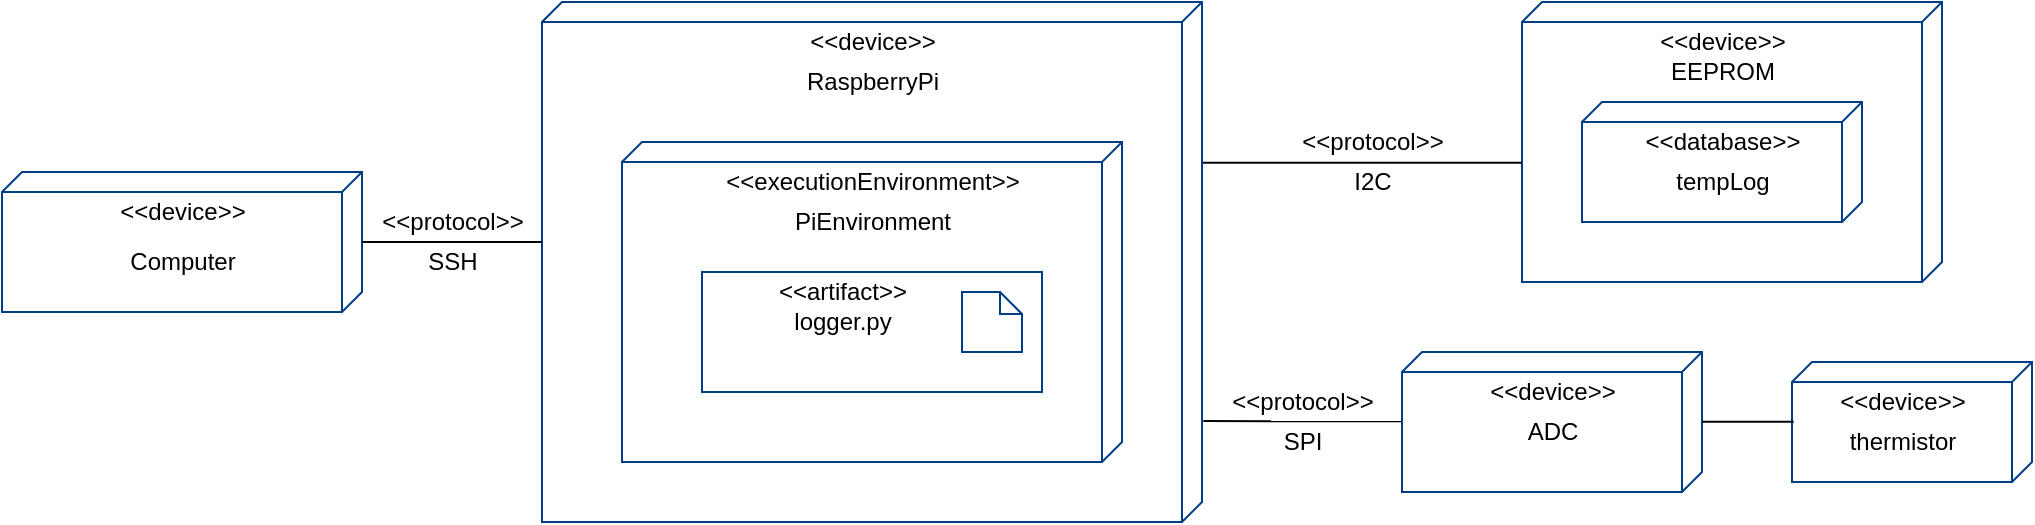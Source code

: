 <mxfile version="13.9.2" type="device"><diagram id="BhlBeCLzsTcZEzZjlle3" name="Page-1"><mxGraphModel dx="1240" dy="654" grid="1" gridSize="10" guides="1" tooltips="1" connect="1" arrows="1" fold="1" page="1" pageScale="1" pageWidth="1169" pageHeight="827" math="0" shadow="0"><root><mxCell id="0"/><mxCell id="1" parent="0"/><mxCell id="f9ycwkltQdFqpmuDAMo4-1" value="" style="verticalAlign=top;align=center;spacingTop=8;spacingLeft=2;spacingRight=12;shape=cube;size=10;direction=south;fontStyle=4;html=1;strokeColor=#003F88;" vertex="1" parent="1"><mxGeometry x="350" y="80" width="330" height="260" as="geometry"/></mxCell><mxCell id="f9ycwkltQdFqpmuDAMo4-2" value="&amp;lt;&amp;lt;device&amp;gt;&amp;gt;" style="text;html=1;align=center;verticalAlign=middle;resizable=0;points=[];autosize=1;" vertex="1" parent="1"><mxGeometry x="474.998" y="90" width="80" height="20" as="geometry"/></mxCell><mxCell id="f9ycwkltQdFqpmuDAMo4-3" value="RaspberryPi" style="text;html=1;align=center;verticalAlign=middle;resizable=0;points=[];autosize=1;" vertex="1" parent="1"><mxGeometry x="474.998" y="110" width="80" height="20" as="geometry"/></mxCell><mxCell id="f9ycwkltQdFqpmuDAMo4-4" value="&lt;div&gt;&lt;br&gt;&lt;/div&gt;" style="verticalAlign=top;align=center;spacingTop=8;spacingLeft=2;spacingRight=12;shape=cube;size=10;direction=south;fontStyle=4;html=1;strokeColor=#003F88;" vertex="1" parent="1"><mxGeometry x="390" y="150" width="250" height="160" as="geometry"/></mxCell><mxCell id="f9ycwkltQdFqpmuDAMo4-5" value="&amp;lt;&amp;lt;executionEnvironment&amp;gt;&amp;gt;" style="text;html=1;align=center;verticalAlign=middle;resizable=0;points=[];autosize=1;" vertex="1" parent="1"><mxGeometry x="435" y="160" width="160" height="20" as="geometry"/></mxCell><mxCell id="f9ycwkltQdFqpmuDAMo4-6" value="PiEnvironment" style="text;html=1;align=center;verticalAlign=middle;resizable=0;points=[];autosize=1;" vertex="1" parent="1"><mxGeometry x="470" y="180" width="90" height="20" as="geometry"/></mxCell><mxCell id="f9ycwkltQdFqpmuDAMo4-7" value="" style="html=1;align=center;strokeColor=#003F88;" vertex="1" parent="1"><mxGeometry x="430" y="215" width="170" height="60" as="geometry"/></mxCell><mxCell id="f9ycwkltQdFqpmuDAMo4-8" value="&amp;lt;&amp;lt;artifact&amp;gt;&amp;gt;" style="text;html=1;align=center;verticalAlign=middle;resizable=0;points=[];autosize=1;" vertex="1" parent="1"><mxGeometry x="460" y="215" width="80" height="20" as="geometry"/></mxCell><mxCell id="f9ycwkltQdFqpmuDAMo4-9" value="logger.py" style="text;html=1;align=center;verticalAlign=middle;resizable=0;points=[];autosize=1;" vertex="1" parent="1"><mxGeometry x="470" y="230" width="60" height="20" as="geometry"/></mxCell><mxCell id="f9ycwkltQdFqpmuDAMo4-10" value="" style="shape=note2;boundedLbl=1;whiteSpace=wrap;html=1;size=11;verticalAlign=top;align=center;strokeColor=#003F88;" vertex="1" parent="1"><mxGeometry x="560" y="225" width="30" height="30" as="geometry"/></mxCell><mxCell id="f9ycwkltQdFqpmuDAMo4-11" value="" style="verticalAlign=top;align=center;spacingTop=8;spacingLeft=2;spacingRight=12;shape=cube;size=10;direction=south;fontStyle=4;html=1;strokeColor=#003F88;" vertex="1" parent="1"><mxGeometry x="840" y="80" width="210" height="140" as="geometry"/></mxCell><mxCell id="f9ycwkltQdFqpmuDAMo4-12" value="&amp;lt;&amp;lt;device&amp;gt;&amp;gt;" style="text;html=1;align=center;verticalAlign=middle;resizable=0;points=[];autosize=1;" vertex="1" parent="1"><mxGeometry x="900" y="90" width="80" height="20" as="geometry"/></mxCell><mxCell id="f9ycwkltQdFqpmuDAMo4-13" value="EEPROM" style="text;html=1;align=center;verticalAlign=middle;resizable=0;points=[];autosize=1;" vertex="1" parent="1"><mxGeometry x="905" y="105" width="70" height="20" as="geometry"/></mxCell><mxCell id="f9ycwkltQdFqpmuDAMo4-14" value="" style="verticalAlign=top;align=center;spacingTop=8;spacingLeft=2;spacingRight=12;shape=cube;size=10;direction=south;fontStyle=4;html=1;strokeColor=#003F88;" vertex="1" parent="1"><mxGeometry x="870" y="130" width="140" height="60" as="geometry"/></mxCell><mxCell id="f9ycwkltQdFqpmuDAMo4-15" value="&amp;lt;&amp;lt;database&amp;gt;&amp;gt;" style="text;html=1;align=center;verticalAlign=middle;resizable=0;points=[];autosize=1;" vertex="1" parent="1"><mxGeometry x="895" y="140" width="90" height="20" as="geometry"/></mxCell><mxCell id="f9ycwkltQdFqpmuDAMo4-16" value="tempLog" style="text;html=1;align=center;verticalAlign=middle;resizable=0;points=[];autosize=1;" vertex="1" parent="1"><mxGeometry x="910" y="160" width="60" height="20" as="geometry"/></mxCell><mxCell id="f9ycwkltQdFqpmuDAMo4-17" value="" style="endArrow=none;html=1;exitX=0.309;exitY=-0.001;exitDx=0;exitDy=0;exitPerimeter=0;entryX=0.574;entryY=1;entryDx=0;entryDy=0;entryPerimeter=0;" edge="1" parent="1" source="f9ycwkltQdFqpmuDAMo4-1" target="f9ycwkltQdFqpmuDAMo4-11"><mxGeometry width="50" height="50" relative="1" as="geometry"><mxPoint x="710" y="220" as="sourcePoint"/><mxPoint x="760" y="170" as="targetPoint"/></mxGeometry></mxCell><mxCell id="f9ycwkltQdFqpmuDAMo4-18" value="&amp;lt;&amp;lt;protocol&amp;gt;&amp;gt;" style="text;html=1;align=center;verticalAlign=middle;resizable=0;points=[];autosize=1;" vertex="1" parent="1"><mxGeometry x="720" y="140" width="90" height="20" as="geometry"/></mxCell><mxCell id="f9ycwkltQdFqpmuDAMo4-19" value="I2C" style="text;html=1;align=center;verticalAlign=middle;resizable=0;points=[];autosize=1;" vertex="1" parent="1"><mxGeometry x="750" y="160" width="30" height="20" as="geometry"/></mxCell><mxCell id="f9ycwkltQdFqpmuDAMo4-20" value="" style="verticalAlign=top;align=center;spacingTop=8;spacingLeft=2;spacingRight=12;shape=cube;size=10;direction=south;fontStyle=4;html=1;strokeColor=#003F88;" vertex="1" parent="1"><mxGeometry x="780" y="255" width="150" height="70" as="geometry"/></mxCell><mxCell id="f9ycwkltQdFqpmuDAMo4-21" value="&amp;lt;&amp;lt;device&amp;gt;&amp;gt;" style="text;html=1;align=center;verticalAlign=middle;resizable=0;points=[];autosize=1;" vertex="1" parent="1"><mxGeometry x="815" y="265" width="80" height="20" as="geometry"/></mxCell><mxCell id="f9ycwkltQdFqpmuDAMo4-22" value="ADC" style="text;html=1;align=center;verticalAlign=middle;resizable=0;points=[];autosize=1;" vertex="1" parent="1"><mxGeometry x="835" y="285" width="40" height="20" as="geometry"/></mxCell><mxCell id="f9ycwkltQdFqpmuDAMo4-23" value="" style="verticalAlign=top;align=center;spacingTop=8;spacingLeft=2;spacingRight=12;shape=cube;size=10;direction=south;fontStyle=4;html=1;strokeColor=#003F88;" vertex="1" parent="1"><mxGeometry x="975" y="260" width="120" height="60" as="geometry"/></mxCell><mxCell id="f9ycwkltQdFqpmuDAMo4-24" value="&amp;lt;&amp;lt;device&amp;gt;&amp;gt;" style="text;html=1;align=center;verticalAlign=middle;resizable=0;points=[];autosize=1;" vertex="1" parent="1"><mxGeometry x="990" y="270" width="80" height="20" as="geometry"/></mxCell><mxCell id="f9ycwkltQdFqpmuDAMo4-25" value="thermistor" style="text;html=1;align=center;verticalAlign=middle;resizable=0;points=[];autosize=1;" vertex="1" parent="1"><mxGeometry x="995" y="290" width="70" height="20" as="geometry"/></mxCell><mxCell id="f9ycwkltQdFqpmuDAMo4-26" value="" style="endArrow=none;html=1;exitX=0.806;exitY=-0.002;exitDx=0;exitDy=0;exitPerimeter=0;entryX=0.494;entryY=1;entryDx=0;entryDy=0;entryPerimeter=0;" edge="1" parent="1" source="f9ycwkltQdFqpmuDAMo4-1" target="f9ycwkltQdFqpmuDAMo4-20"><mxGeometry width="50" height="50" relative="1" as="geometry"><mxPoint x="730" y="320" as="sourcePoint"/><mxPoint x="780" y="270" as="targetPoint"/></mxGeometry></mxCell><mxCell id="f9ycwkltQdFqpmuDAMo4-27" value="" style="endArrow=none;html=1;exitX=0.498;exitY=0;exitDx=0;exitDy=0;exitPerimeter=0;entryX=0.497;entryY=0.993;entryDx=0;entryDy=0;entryPerimeter=0;" edge="1" parent="1" source="f9ycwkltQdFqpmuDAMo4-20" target="f9ycwkltQdFqpmuDAMo4-23"><mxGeometry width="50" height="50" relative="1" as="geometry"><mxPoint x="970" y="350" as="sourcePoint"/><mxPoint x="960" y="310" as="targetPoint"/></mxGeometry></mxCell><mxCell id="f9ycwkltQdFqpmuDAMo4-28" value="&amp;lt;&amp;lt;protocol&amp;gt;&amp;gt;" style="text;html=1;align=center;verticalAlign=middle;resizable=0;points=[];autosize=1;" vertex="1" parent="1"><mxGeometry x="685" y="270" width="90" height="20" as="geometry"/></mxCell><mxCell id="f9ycwkltQdFqpmuDAMo4-29" value="SPI" style="text;html=1;align=center;verticalAlign=middle;resizable=0;points=[];autosize=1;" vertex="1" parent="1"><mxGeometry x="715" y="290" width="30" height="20" as="geometry"/></mxCell><mxCell id="f9ycwkltQdFqpmuDAMo4-31" value="&lt;div&gt;&lt;br&gt;&lt;/div&gt;" style="verticalAlign=top;align=center;spacingTop=8;spacingLeft=2;spacingRight=12;shape=cube;size=10;direction=south;fontStyle=4;html=1;strokeColor=#003F88;" vertex="1" parent="1"><mxGeometry x="80" y="165" width="180" height="70" as="geometry"/></mxCell><mxCell id="f9ycwkltQdFqpmuDAMo4-33" value="&amp;lt;&amp;lt;device&amp;gt;&amp;gt;" style="text;html=1;align=center;verticalAlign=middle;resizable=0;points=[];autosize=1;" vertex="1" parent="1"><mxGeometry x="129.998" y="175" width="80" height="20" as="geometry"/></mxCell><mxCell id="f9ycwkltQdFqpmuDAMo4-34" value="Computer" style="text;html=1;align=center;verticalAlign=middle;resizable=0;points=[];autosize=1;" vertex="1" parent="1"><mxGeometry x="135" y="200" width="70" height="20" as="geometry"/></mxCell><mxCell id="f9ycwkltQdFqpmuDAMo4-35" value="" style="endArrow=none;html=1;" edge="1" parent="1"><mxGeometry width="50" height="50" relative="1" as="geometry"><mxPoint x="260" y="200" as="sourcePoint"/><mxPoint x="350" y="200" as="targetPoint"/></mxGeometry></mxCell><mxCell id="f9ycwkltQdFqpmuDAMo4-36" value="&amp;lt;&amp;lt;protocol&amp;gt;&amp;gt;" style="text;html=1;align=center;verticalAlign=middle;resizable=0;points=[];autosize=1;" vertex="1" parent="1"><mxGeometry x="260" y="180" width="90" height="20" as="geometry"/></mxCell><mxCell id="f9ycwkltQdFqpmuDAMo4-37" value="SSH" style="text;html=1;align=center;verticalAlign=middle;resizable=0;points=[];autosize=1;" vertex="1" parent="1"><mxGeometry x="285" y="200" width="40" height="20" as="geometry"/></mxCell></root></mxGraphModel></diagram></mxfile>